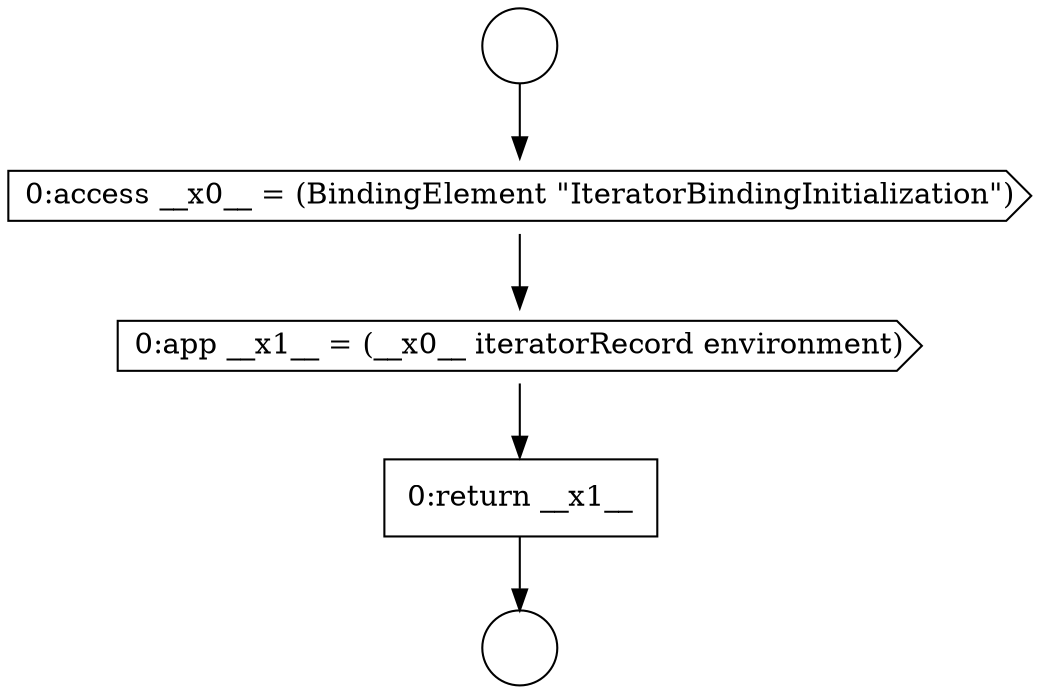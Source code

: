 digraph {
  node6002 [shape=circle label=" " color="black" fillcolor="white" style=filled]
  node6005 [shape=none, margin=0, label=<<font color="black">
    <table border="0" cellborder="1" cellspacing="0" cellpadding="10">
      <tr><td align="left">0:return __x1__</td></tr>
    </table>
  </font>> color="black" fillcolor="white" style=filled]
  node6001 [shape=circle label=" " color="black" fillcolor="white" style=filled]
  node6004 [shape=cds, label=<<font color="black">0:app __x1__ = (__x0__ iteratorRecord environment)</font>> color="black" fillcolor="white" style=filled]
  node6003 [shape=cds, label=<<font color="black">0:access __x0__ = (BindingElement &quot;IteratorBindingInitialization&quot;)</font>> color="black" fillcolor="white" style=filled]
  node6001 -> node6003 [ color="black"]
  node6003 -> node6004 [ color="black"]
  node6004 -> node6005 [ color="black"]
  node6005 -> node6002 [ color="black"]
}

